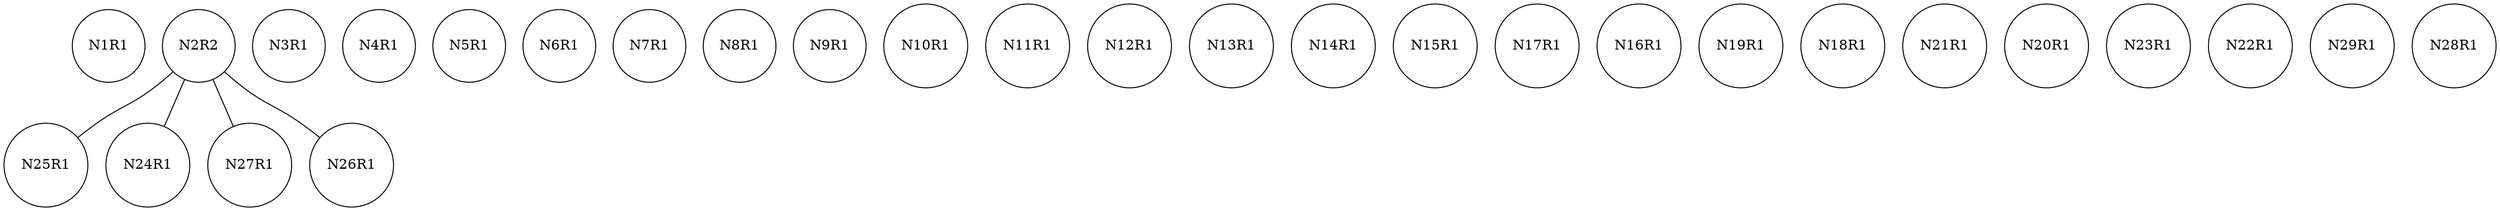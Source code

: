 graph ig {
    node [shape = circle];
    N1R1;
    N2R2;
    N3R1;
    N4R1;
    N5R1;
    N6R1;
    N7R1;
    N8R1;
    N9R1;
    N10R1;
    N11R1;
    N12R1;
    N13R1;
    N14R1;
    N15R1;
    N17R1;
    N16R1;
    N19R1;
    N18R1;
    N21R1;
    N20R1;
    N23R1;
    N22R1;
    N25R1;
    N24R1;
    N27R1;
    N26R1;
    N29R1;
    N28R1;
    N2R2 -- N27R1;
    N2R2 -- N26R1;
    N2R2 -- N25R1;
    N2R2 -- N24R1;
}

